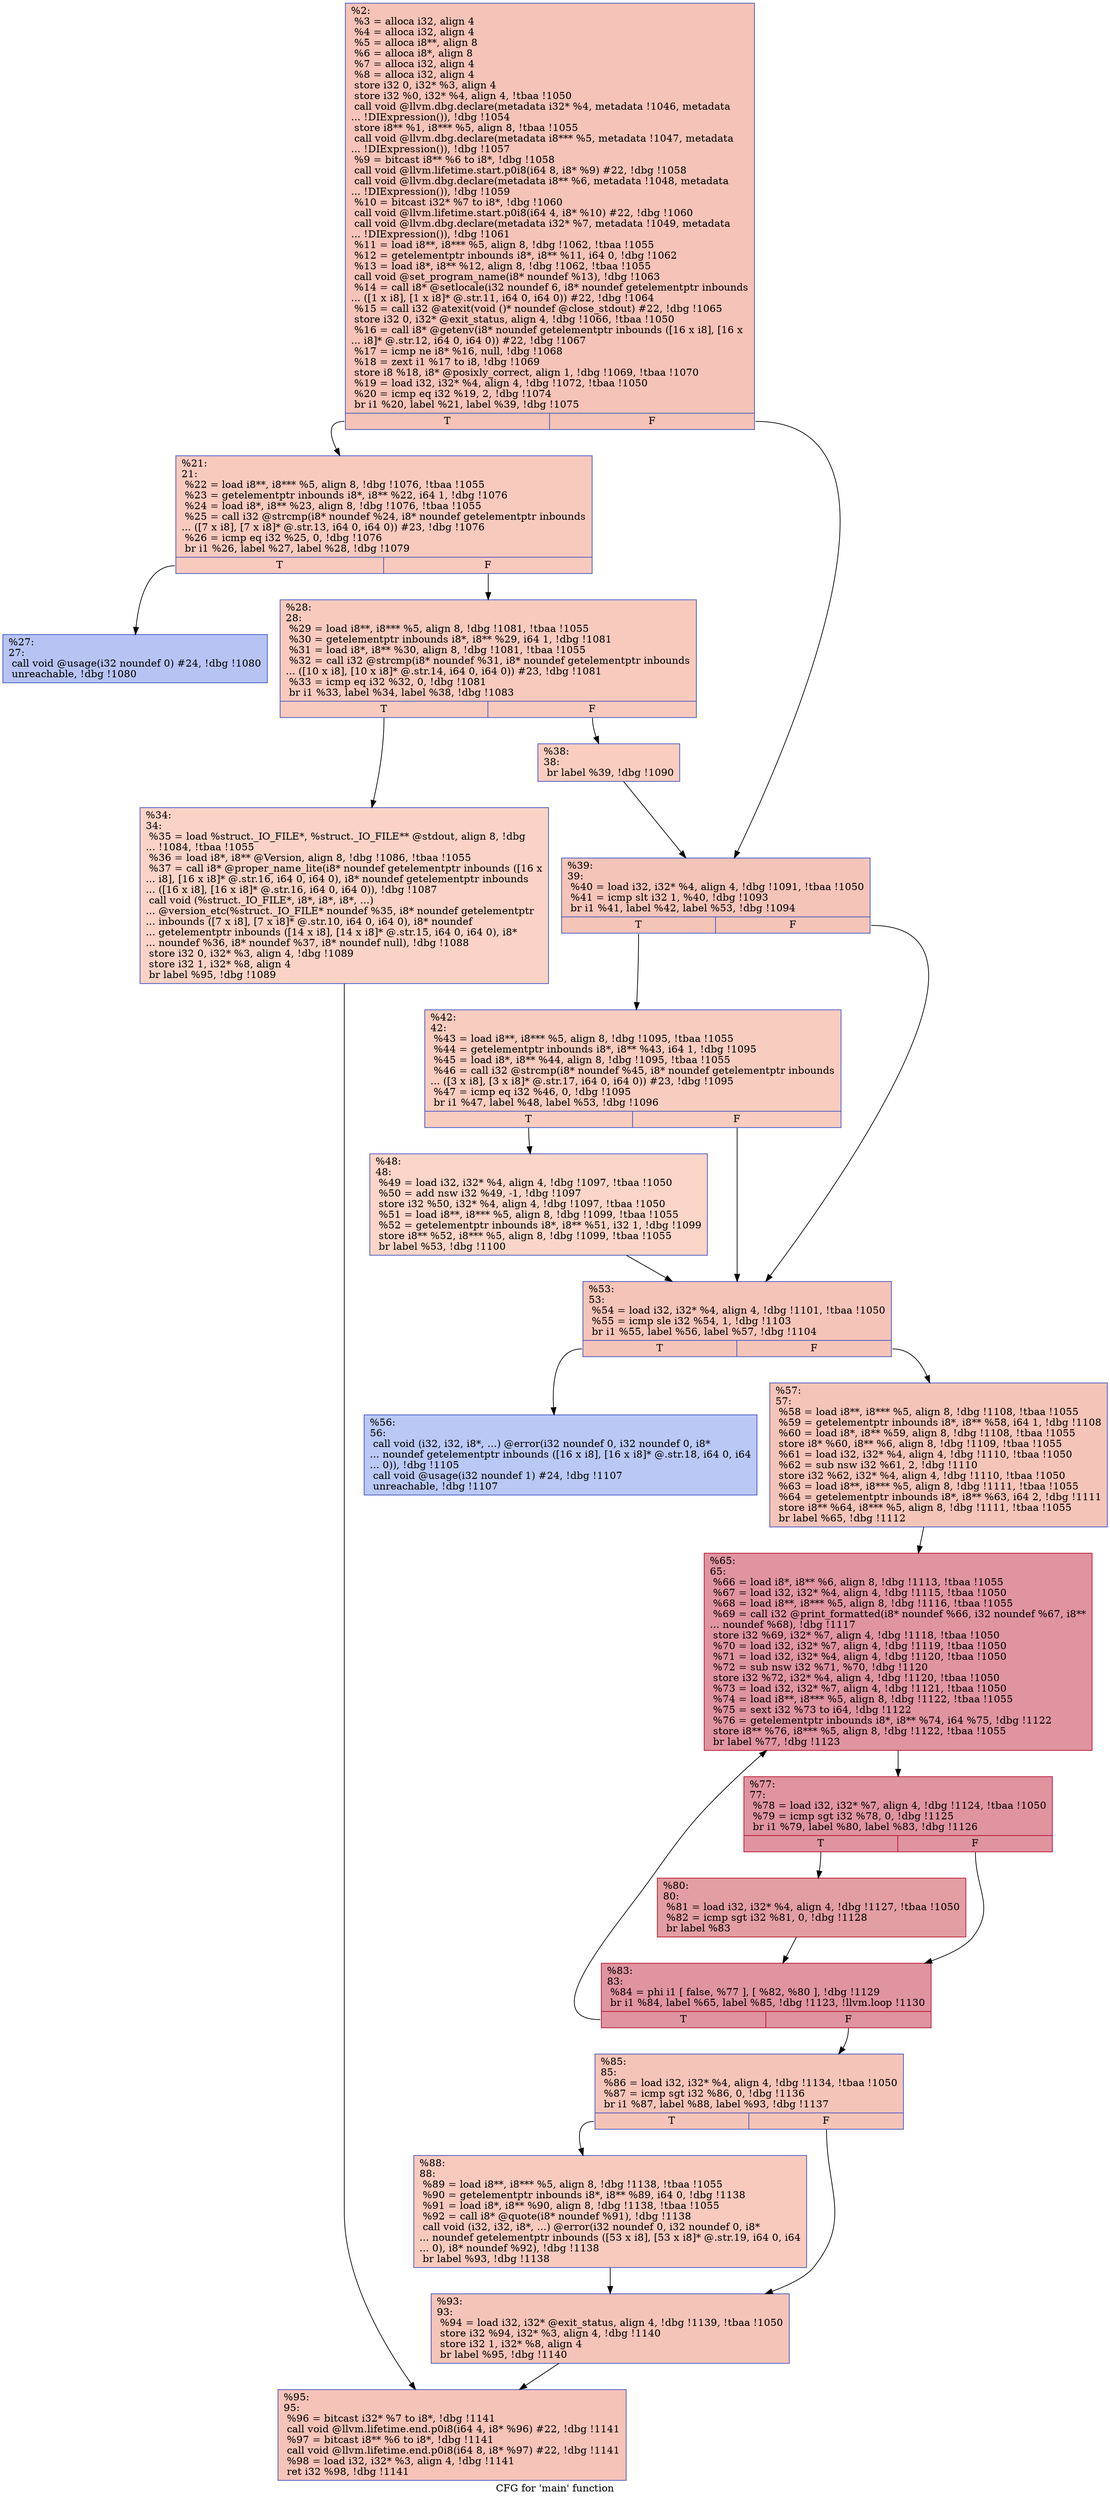 digraph "CFG for 'main' function" {
	label="CFG for 'main' function";

	Node0x19c79b0 [shape=record,color="#3d50c3ff", style=filled, fillcolor="#e8765c70",label="{%2:\l  %3 = alloca i32, align 4\l  %4 = alloca i32, align 4\l  %5 = alloca i8**, align 8\l  %6 = alloca i8*, align 8\l  %7 = alloca i32, align 4\l  %8 = alloca i32, align 4\l  store i32 0, i32* %3, align 4\l  store i32 %0, i32* %4, align 4, !tbaa !1050\l  call void @llvm.dbg.declare(metadata i32* %4, metadata !1046, metadata\l... !DIExpression()), !dbg !1054\l  store i8** %1, i8*** %5, align 8, !tbaa !1055\l  call void @llvm.dbg.declare(metadata i8*** %5, metadata !1047, metadata\l... !DIExpression()), !dbg !1057\l  %9 = bitcast i8** %6 to i8*, !dbg !1058\l  call void @llvm.lifetime.start.p0i8(i64 8, i8* %9) #22, !dbg !1058\l  call void @llvm.dbg.declare(metadata i8** %6, metadata !1048, metadata\l... !DIExpression()), !dbg !1059\l  %10 = bitcast i32* %7 to i8*, !dbg !1060\l  call void @llvm.lifetime.start.p0i8(i64 4, i8* %10) #22, !dbg !1060\l  call void @llvm.dbg.declare(metadata i32* %7, metadata !1049, metadata\l... !DIExpression()), !dbg !1061\l  %11 = load i8**, i8*** %5, align 8, !dbg !1062, !tbaa !1055\l  %12 = getelementptr inbounds i8*, i8** %11, i64 0, !dbg !1062\l  %13 = load i8*, i8** %12, align 8, !dbg !1062, !tbaa !1055\l  call void @set_program_name(i8* noundef %13), !dbg !1063\l  %14 = call i8* @setlocale(i32 noundef 6, i8* noundef getelementptr inbounds\l... ([1 x i8], [1 x i8]* @.str.11, i64 0, i64 0)) #22, !dbg !1064\l  %15 = call i32 @atexit(void ()* noundef @close_stdout) #22, !dbg !1065\l  store i32 0, i32* @exit_status, align 4, !dbg !1066, !tbaa !1050\l  %16 = call i8* @getenv(i8* noundef getelementptr inbounds ([16 x i8], [16 x\l... i8]* @.str.12, i64 0, i64 0)) #22, !dbg !1067\l  %17 = icmp ne i8* %16, null, !dbg !1068\l  %18 = zext i1 %17 to i8, !dbg !1069\l  store i8 %18, i8* @posixly_correct, align 1, !dbg !1069, !tbaa !1070\l  %19 = load i32, i32* %4, align 4, !dbg !1072, !tbaa !1050\l  %20 = icmp eq i32 %19, 2, !dbg !1074\l  br i1 %20, label %21, label %39, !dbg !1075\l|{<s0>T|<s1>F}}"];
	Node0x19c79b0:s0 -> Node0x19c7ab0;
	Node0x19c79b0:s1 -> Node0x19c7c40;
	Node0x19c7ab0 [shape=record,color="#3d50c3ff", style=filled, fillcolor="#ef886b70",label="{%21:\l21:                                               \l  %22 = load i8**, i8*** %5, align 8, !dbg !1076, !tbaa !1055\l  %23 = getelementptr inbounds i8*, i8** %22, i64 1, !dbg !1076\l  %24 = load i8*, i8** %23, align 8, !dbg !1076, !tbaa !1055\l  %25 = call i32 @strcmp(i8* noundef %24, i8* noundef getelementptr inbounds\l... ([7 x i8], [7 x i8]* @.str.13, i64 0, i64 0)) #23, !dbg !1076\l  %26 = icmp eq i32 %25, 0, !dbg !1076\l  br i1 %26, label %27, label %28, !dbg !1079\l|{<s0>T|<s1>F}}"];
	Node0x19c7ab0:s0 -> Node0x19c7b00;
	Node0x19c7ab0:s1 -> Node0x19c7b50;
	Node0x19c7b00 [shape=record,color="#3d50c3ff", style=filled, fillcolor="#5b7ae570",label="{%27:\l27:                                               \l  call void @usage(i32 noundef 0) #24, !dbg !1080\l  unreachable, !dbg !1080\l}"];
	Node0x19c7b50 [shape=record,color="#3d50c3ff", style=filled, fillcolor="#ef886b70",label="{%28:\l28:                                               \l  %29 = load i8**, i8*** %5, align 8, !dbg !1081, !tbaa !1055\l  %30 = getelementptr inbounds i8*, i8** %29, i64 1, !dbg !1081\l  %31 = load i8*, i8** %30, align 8, !dbg !1081, !tbaa !1055\l  %32 = call i32 @strcmp(i8* noundef %31, i8* noundef getelementptr inbounds\l... ([10 x i8], [10 x i8]* @.str.14, i64 0, i64 0)) #23, !dbg !1081\l  %33 = icmp eq i32 %32, 0, !dbg !1081\l  br i1 %33, label %34, label %38, !dbg !1083\l|{<s0>T|<s1>F}}"];
	Node0x19c7b50:s0 -> Node0x19c7ba0;
	Node0x19c7b50:s1 -> Node0x19c7bf0;
	Node0x19c7ba0 [shape=record,color="#3d50c3ff", style=filled, fillcolor="#f59c7d70",label="{%34:\l34:                                               \l  %35 = load %struct._IO_FILE*, %struct._IO_FILE** @stdout, align 8, !dbg\l... !1084, !tbaa !1055\l  %36 = load i8*, i8** @Version, align 8, !dbg !1086, !tbaa !1055\l  %37 = call i8* @proper_name_lite(i8* noundef getelementptr inbounds ([16 x\l... i8], [16 x i8]* @.str.16, i64 0, i64 0), i8* noundef getelementptr inbounds\l... ([16 x i8], [16 x i8]* @.str.16, i64 0, i64 0)), !dbg !1087\l  call void (%struct._IO_FILE*, i8*, i8*, i8*, ...)\l... @version_etc(%struct._IO_FILE* noundef %35, i8* noundef getelementptr\l... inbounds ([7 x i8], [7 x i8]* @.str.10, i64 0, i64 0), i8* noundef\l... getelementptr inbounds ([14 x i8], [14 x i8]* @.str.15, i64 0, i64 0), i8*\l... noundef %36, i8* noundef %37, i8* noundef null), !dbg !1088\l  store i32 0, i32* %3, align 4, !dbg !1089\l  store i32 1, i32* %8, align 4\l  br label %95, !dbg !1089\l}"];
	Node0x19c7ba0 -> Node0x19c8050;
	Node0x19c7bf0 [shape=record,color="#3d50c3ff", style=filled, fillcolor="#f2907270",label="{%38:\l38:                                               \l  br label %39, !dbg !1090\l}"];
	Node0x19c7bf0 -> Node0x19c7c40;
	Node0x19c7c40 [shape=record,color="#3d50c3ff", style=filled, fillcolor="#e97a5f70",label="{%39:\l39:                                               \l  %40 = load i32, i32* %4, align 4, !dbg !1091, !tbaa !1050\l  %41 = icmp slt i32 1, %40, !dbg !1093\l  br i1 %41, label %42, label %53, !dbg !1094\l|{<s0>T|<s1>F}}"];
	Node0x19c7c40:s0 -> Node0x19c7c90;
	Node0x19c7c40:s1 -> Node0x19c7d30;
	Node0x19c7c90 [shape=record,color="#3d50c3ff", style=filled, fillcolor="#f08b6e70",label="{%42:\l42:                                               \l  %43 = load i8**, i8*** %5, align 8, !dbg !1095, !tbaa !1055\l  %44 = getelementptr inbounds i8*, i8** %43, i64 1, !dbg !1095\l  %45 = load i8*, i8** %44, align 8, !dbg !1095, !tbaa !1055\l  %46 = call i32 @strcmp(i8* noundef %45, i8* noundef getelementptr inbounds\l... ([3 x i8], [3 x i8]* @.str.17, i64 0, i64 0)) #23, !dbg !1095\l  %47 = icmp eq i32 %46, 0, !dbg !1095\l  br i1 %47, label %48, label %53, !dbg !1096\l|{<s0>T|<s1>F}}"];
	Node0x19c7c90:s0 -> Node0x19c7ce0;
	Node0x19c7c90:s1 -> Node0x19c7d30;
	Node0x19c7ce0 [shape=record,color="#3d50c3ff", style=filled, fillcolor="#f5a08170",label="{%48:\l48:                                               \l  %49 = load i32, i32* %4, align 4, !dbg !1097, !tbaa !1050\l  %50 = add nsw i32 %49, -1, !dbg !1097\l  store i32 %50, i32* %4, align 4, !dbg !1097, !tbaa !1050\l  %51 = load i8**, i8*** %5, align 8, !dbg !1099, !tbaa !1055\l  %52 = getelementptr inbounds i8*, i8** %51, i32 1, !dbg !1099\l  store i8** %52, i8*** %5, align 8, !dbg !1099, !tbaa !1055\l  br label %53, !dbg !1100\l}"];
	Node0x19c7ce0 -> Node0x19c7d30;
	Node0x19c7d30 [shape=record,color="#3d50c3ff", style=filled, fillcolor="#e97a5f70",label="{%53:\l53:                                               \l  %54 = load i32, i32* %4, align 4, !dbg !1101, !tbaa !1050\l  %55 = icmp sle i32 %54, 1, !dbg !1103\l  br i1 %55, label %56, label %57, !dbg !1104\l|{<s0>T|<s1>F}}"];
	Node0x19c7d30:s0 -> Node0x19c7d80;
	Node0x19c7d30:s1 -> Node0x19c7dd0;
	Node0x19c7d80 [shape=record,color="#3d50c3ff", style=filled, fillcolor="#6282ea70",label="{%56:\l56:                                               \l  call void (i32, i32, i8*, ...) @error(i32 noundef 0, i32 noundef 0, i8*\l... noundef getelementptr inbounds ([16 x i8], [16 x i8]* @.str.18, i64 0, i64\l... 0)), !dbg !1105\l  call void @usage(i32 noundef 1) #24, !dbg !1107\l  unreachable, !dbg !1107\l}"];
	Node0x19c7dd0 [shape=record,color="#3d50c3ff", style=filled, fillcolor="#e97a5f70",label="{%57:\l57:                                               \l  %58 = load i8**, i8*** %5, align 8, !dbg !1108, !tbaa !1055\l  %59 = getelementptr inbounds i8*, i8** %58, i64 1, !dbg !1108\l  %60 = load i8*, i8** %59, align 8, !dbg !1108, !tbaa !1055\l  store i8* %60, i8** %6, align 8, !dbg !1109, !tbaa !1055\l  %61 = load i32, i32* %4, align 4, !dbg !1110, !tbaa !1050\l  %62 = sub nsw i32 %61, 2, !dbg !1110\l  store i32 %62, i32* %4, align 4, !dbg !1110, !tbaa !1050\l  %63 = load i8**, i8*** %5, align 8, !dbg !1111, !tbaa !1055\l  %64 = getelementptr inbounds i8*, i8** %63, i64 2, !dbg !1111\l  store i8** %64, i8*** %5, align 8, !dbg !1111, !tbaa !1055\l  br label %65, !dbg !1112\l}"];
	Node0x19c7dd0 -> Node0x19c7e20;
	Node0x19c7e20 [shape=record,color="#b70d28ff", style=filled, fillcolor="#b70d2870",label="{%65:\l65:                                               \l  %66 = load i8*, i8** %6, align 8, !dbg !1113, !tbaa !1055\l  %67 = load i32, i32* %4, align 4, !dbg !1115, !tbaa !1050\l  %68 = load i8**, i8*** %5, align 8, !dbg !1116, !tbaa !1055\l  %69 = call i32 @print_formatted(i8* noundef %66, i32 noundef %67, i8**\l... noundef %68), !dbg !1117\l  store i32 %69, i32* %7, align 4, !dbg !1118, !tbaa !1050\l  %70 = load i32, i32* %7, align 4, !dbg !1119, !tbaa !1050\l  %71 = load i32, i32* %4, align 4, !dbg !1120, !tbaa !1050\l  %72 = sub nsw i32 %71, %70, !dbg !1120\l  store i32 %72, i32* %4, align 4, !dbg !1120, !tbaa !1050\l  %73 = load i32, i32* %7, align 4, !dbg !1121, !tbaa !1050\l  %74 = load i8**, i8*** %5, align 8, !dbg !1122, !tbaa !1055\l  %75 = sext i32 %73 to i64, !dbg !1122\l  %76 = getelementptr inbounds i8*, i8** %74, i64 %75, !dbg !1122\l  store i8** %76, i8*** %5, align 8, !dbg !1122, !tbaa !1055\l  br label %77, !dbg !1123\l}"];
	Node0x19c7e20 -> Node0x19c7e70;
	Node0x19c7e70 [shape=record,color="#b70d28ff", style=filled, fillcolor="#b70d2870",label="{%77:\l77:                                               \l  %78 = load i32, i32* %7, align 4, !dbg !1124, !tbaa !1050\l  %79 = icmp sgt i32 %78, 0, !dbg !1125\l  br i1 %79, label %80, label %83, !dbg !1126\l|{<s0>T|<s1>F}}"];
	Node0x19c7e70:s0 -> Node0x19c7ec0;
	Node0x19c7e70:s1 -> Node0x19c7f10;
	Node0x19c7ec0 [shape=record,color="#b70d28ff", style=filled, fillcolor="#be242e70",label="{%80:\l80:                                               \l  %81 = load i32, i32* %4, align 4, !dbg !1127, !tbaa !1050\l  %82 = icmp sgt i32 %81, 0, !dbg !1128\l  br label %83\l}"];
	Node0x19c7ec0 -> Node0x19c7f10;
	Node0x19c7f10 [shape=record,color="#b70d28ff", style=filled, fillcolor="#b70d2870",label="{%83:\l83:                                               \l  %84 = phi i1 [ false, %77 ], [ %82, %80 ], !dbg !1129\l  br i1 %84, label %65, label %85, !dbg !1123, !llvm.loop !1130\l|{<s0>T|<s1>F}}"];
	Node0x19c7f10:s0 -> Node0x19c7e20;
	Node0x19c7f10:s1 -> Node0x19c7f60;
	Node0x19c7f60 [shape=record,color="#3d50c3ff", style=filled, fillcolor="#e97a5f70",label="{%85:\l85:                                               \l  %86 = load i32, i32* %4, align 4, !dbg !1134, !tbaa !1050\l  %87 = icmp sgt i32 %86, 0, !dbg !1136\l  br i1 %87, label %88, label %93, !dbg !1137\l|{<s0>T|<s1>F}}"];
	Node0x19c7f60:s0 -> Node0x19c7fb0;
	Node0x19c7f60:s1 -> Node0x19c8000;
	Node0x19c7fb0 [shape=record,color="#3d50c3ff", style=filled, fillcolor="#ef886b70",label="{%88:\l88:                                               \l  %89 = load i8**, i8*** %5, align 8, !dbg !1138, !tbaa !1055\l  %90 = getelementptr inbounds i8*, i8** %89, i64 0, !dbg !1138\l  %91 = load i8*, i8** %90, align 8, !dbg !1138, !tbaa !1055\l  %92 = call i8* @quote(i8* noundef %91), !dbg !1138\l  call void (i32, i32, i8*, ...) @error(i32 noundef 0, i32 noundef 0, i8*\l... noundef getelementptr inbounds ([53 x i8], [53 x i8]* @.str.19, i64 0, i64\l... 0), i8* noundef %92), !dbg !1138\l  br label %93, !dbg !1138\l}"];
	Node0x19c7fb0 -> Node0x19c8000;
	Node0x19c8000 [shape=record,color="#3d50c3ff", style=filled, fillcolor="#e97a5f70",label="{%93:\l93:                                               \l  %94 = load i32, i32* @exit_status, align 4, !dbg !1139, !tbaa !1050\l  store i32 %94, i32* %3, align 4, !dbg !1140\l  store i32 1, i32* %8, align 4\l  br label %95, !dbg !1140\l}"];
	Node0x19c8000 -> Node0x19c8050;
	Node0x19c8050 [shape=record,color="#3d50c3ff", style=filled, fillcolor="#e8765c70",label="{%95:\l95:                                               \l  %96 = bitcast i32* %7 to i8*, !dbg !1141\l  call void @llvm.lifetime.end.p0i8(i64 4, i8* %96) #22, !dbg !1141\l  %97 = bitcast i8** %6 to i8*, !dbg !1141\l  call void @llvm.lifetime.end.p0i8(i64 8, i8* %97) #22, !dbg !1141\l  %98 = load i32, i32* %3, align 4, !dbg !1141\l  ret i32 %98, !dbg !1141\l}"];
}
